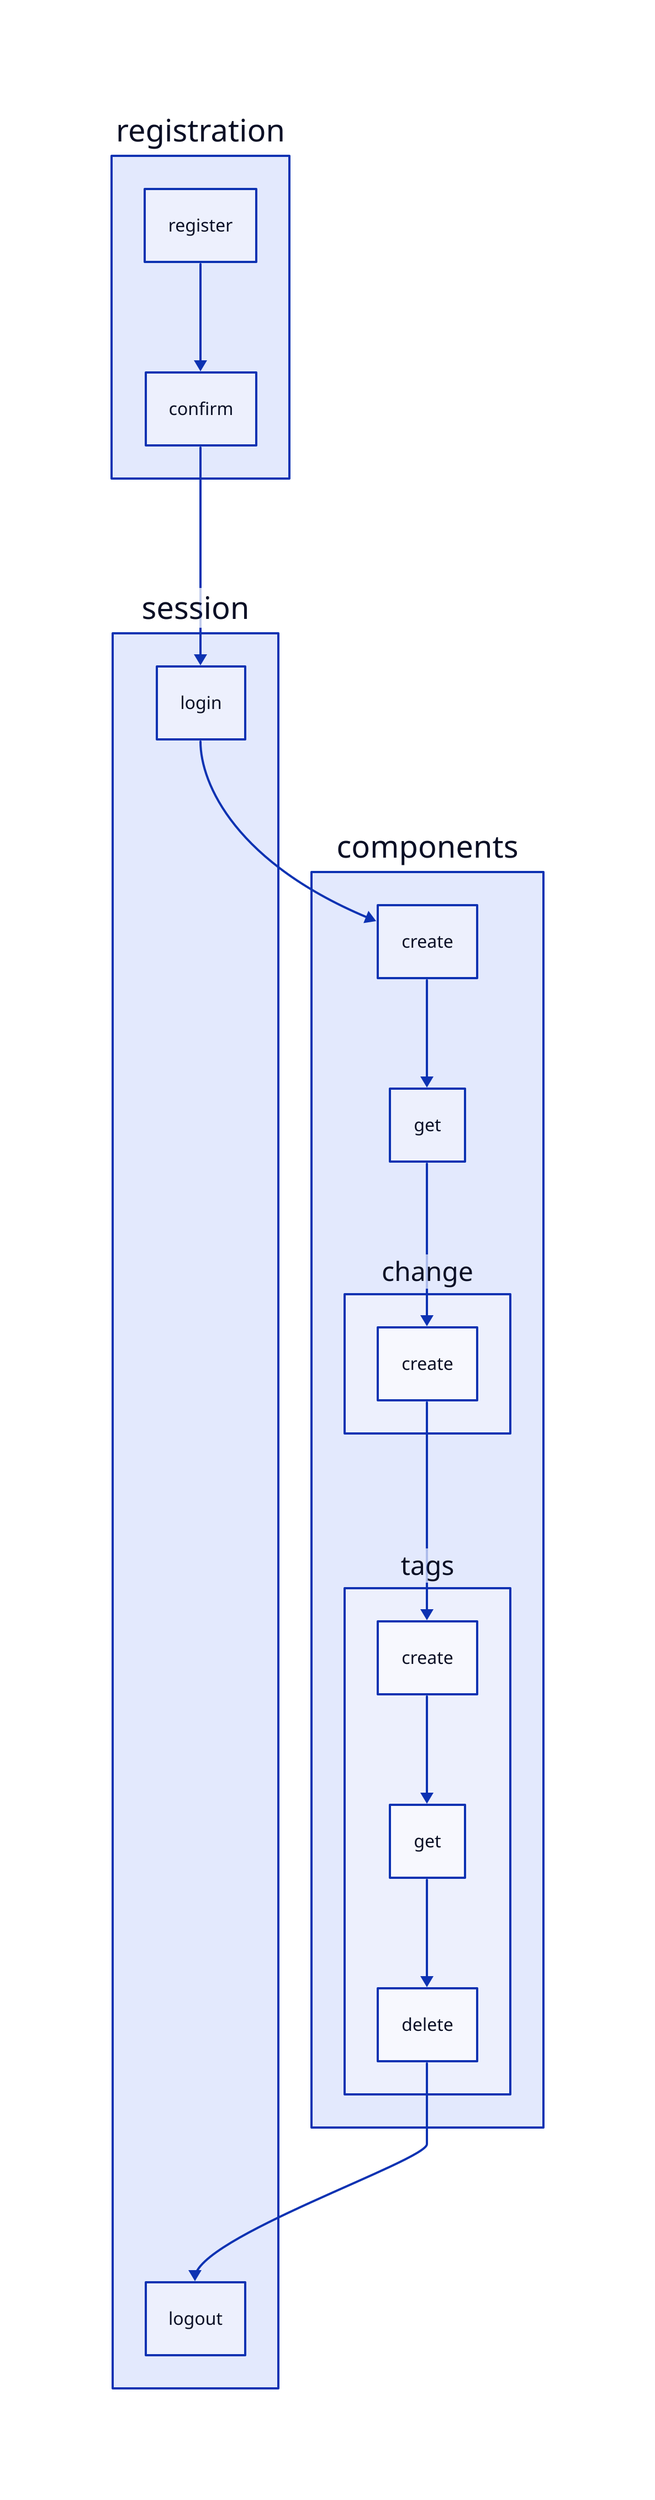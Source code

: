 registration.register -> registration.confirm
registration.confirm -> session.login
session.login -> components.create
components.create -> components.get
components.get -> components.change.create
components.change.create -> components.tags.create
components.tags.create -> components.tags.get
components.tags.get -> components.tags.delete
components.tags.delete -> session.logout
